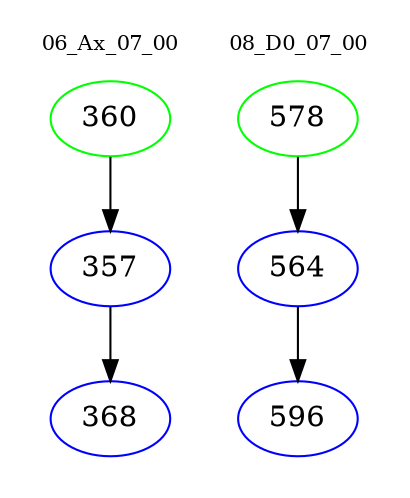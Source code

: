 digraph{
subgraph cluster_0 {
color = white
label = "06_Ax_07_00";
fontsize=10;
T0_360 [label="360", color="green"]
T0_360 -> T0_357 [color="black"]
T0_357 [label="357", color="blue"]
T0_357 -> T0_368 [color="black"]
T0_368 [label="368", color="blue"]
}
subgraph cluster_1 {
color = white
label = "08_D0_07_00";
fontsize=10;
T1_578 [label="578", color="green"]
T1_578 -> T1_564 [color="black"]
T1_564 [label="564", color="blue"]
T1_564 -> T1_596 [color="black"]
T1_596 [label="596", color="blue"]
}
}
